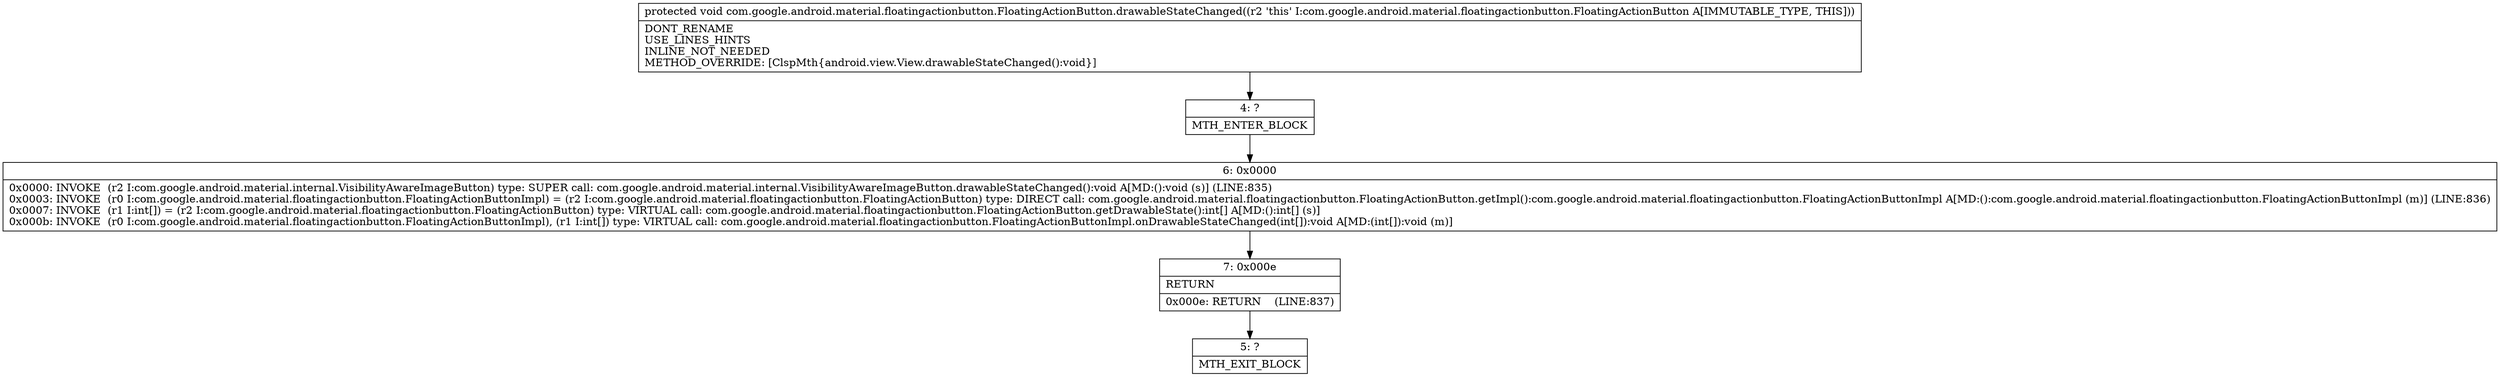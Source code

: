 digraph "CFG forcom.google.android.material.floatingactionbutton.FloatingActionButton.drawableStateChanged()V" {
Node_4 [shape=record,label="{4\:\ ?|MTH_ENTER_BLOCK\l}"];
Node_6 [shape=record,label="{6\:\ 0x0000|0x0000: INVOKE  (r2 I:com.google.android.material.internal.VisibilityAwareImageButton) type: SUPER call: com.google.android.material.internal.VisibilityAwareImageButton.drawableStateChanged():void A[MD:():void (s)] (LINE:835)\l0x0003: INVOKE  (r0 I:com.google.android.material.floatingactionbutton.FloatingActionButtonImpl) = (r2 I:com.google.android.material.floatingactionbutton.FloatingActionButton) type: DIRECT call: com.google.android.material.floatingactionbutton.FloatingActionButton.getImpl():com.google.android.material.floatingactionbutton.FloatingActionButtonImpl A[MD:():com.google.android.material.floatingactionbutton.FloatingActionButtonImpl (m)] (LINE:836)\l0x0007: INVOKE  (r1 I:int[]) = (r2 I:com.google.android.material.floatingactionbutton.FloatingActionButton) type: VIRTUAL call: com.google.android.material.floatingactionbutton.FloatingActionButton.getDrawableState():int[] A[MD:():int[] (s)]\l0x000b: INVOKE  (r0 I:com.google.android.material.floatingactionbutton.FloatingActionButtonImpl), (r1 I:int[]) type: VIRTUAL call: com.google.android.material.floatingactionbutton.FloatingActionButtonImpl.onDrawableStateChanged(int[]):void A[MD:(int[]):void (m)]\l}"];
Node_7 [shape=record,label="{7\:\ 0x000e|RETURN\l|0x000e: RETURN    (LINE:837)\l}"];
Node_5 [shape=record,label="{5\:\ ?|MTH_EXIT_BLOCK\l}"];
MethodNode[shape=record,label="{protected void com.google.android.material.floatingactionbutton.FloatingActionButton.drawableStateChanged((r2 'this' I:com.google.android.material.floatingactionbutton.FloatingActionButton A[IMMUTABLE_TYPE, THIS]))  | DONT_RENAME\lUSE_LINES_HINTS\lINLINE_NOT_NEEDED\lMETHOD_OVERRIDE: [ClspMth\{android.view.View.drawableStateChanged():void\}]\l}"];
MethodNode -> Node_4;Node_4 -> Node_6;
Node_6 -> Node_7;
Node_7 -> Node_5;
}


